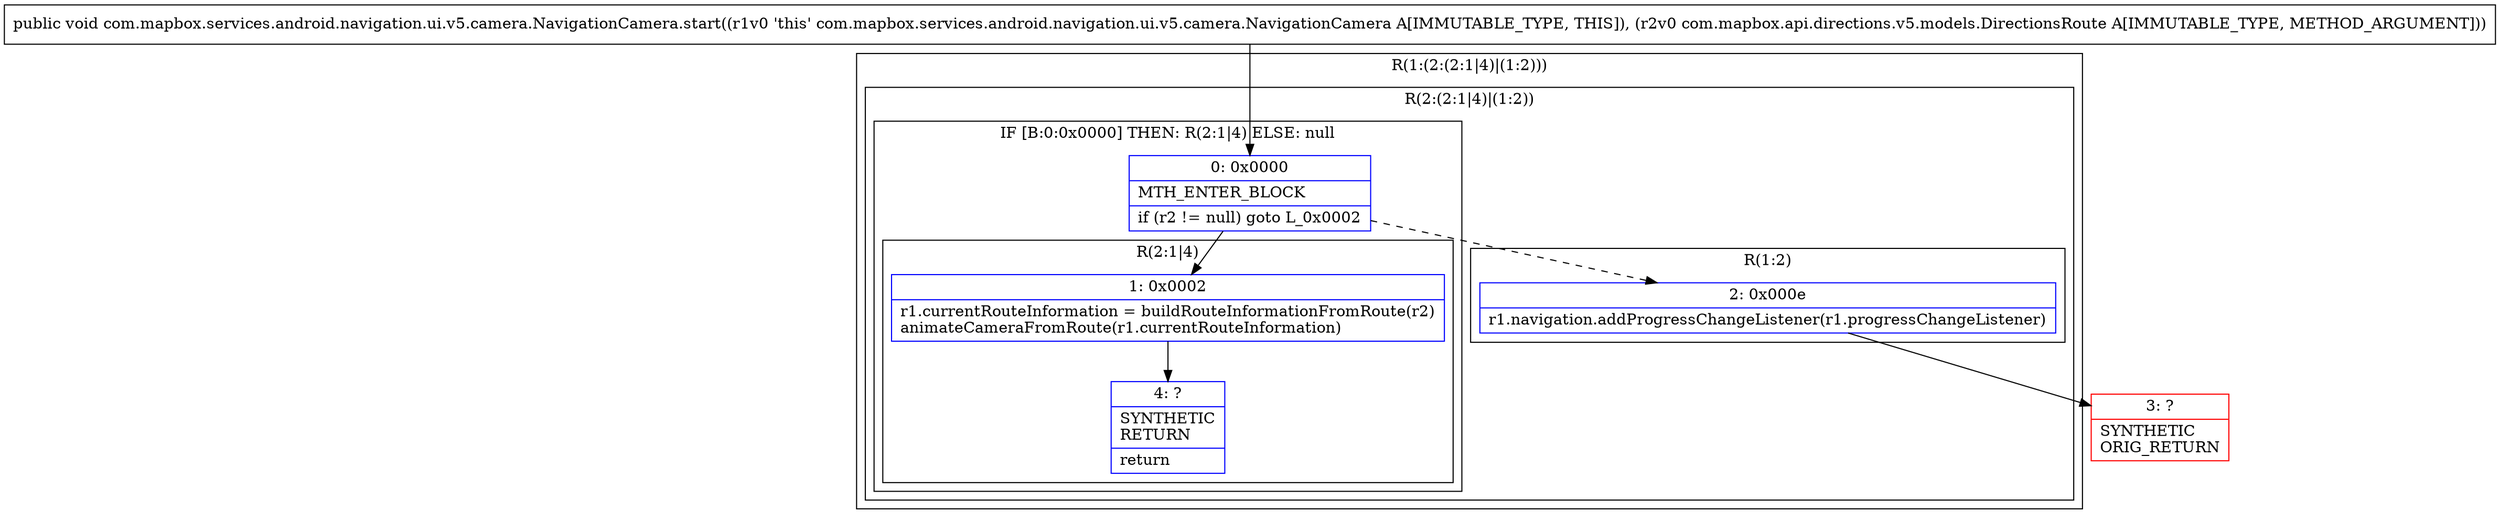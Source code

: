 digraph "CFG forcom.mapbox.services.android.navigation.ui.v5.camera.NavigationCamera.start(Lcom\/mapbox\/api\/directions\/v5\/models\/DirectionsRoute;)V" {
subgraph cluster_Region_15565772 {
label = "R(1:(2:(2:1|4)|(1:2)))";
node [shape=record,color=blue];
subgraph cluster_Region_999484168 {
label = "R(2:(2:1|4)|(1:2))";
node [shape=record,color=blue];
subgraph cluster_IfRegion_562383050 {
label = "IF [B:0:0x0000] THEN: R(2:1|4) ELSE: null";
node [shape=record,color=blue];
Node_0 [shape=record,label="{0\:\ 0x0000|MTH_ENTER_BLOCK\l|if (r2 != null) goto L_0x0002\l}"];
subgraph cluster_Region_120709315 {
label = "R(2:1|4)";
node [shape=record,color=blue];
Node_1 [shape=record,label="{1\:\ 0x0002|r1.currentRouteInformation = buildRouteInformationFromRoute(r2)\lanimateCameraFromRoute(r1.currentRouteInformation)\l}"];
Node_4 [shape=record,label="{4\:\ ?|SYNTHETIC\lRETURN\l|return\l}"];
}
}
subgraph cluster_Region_1806622730 {
label = "R(1:2)";
node [shape=record,color=blue];
Node_2 [shape=record,label="{2\:\ 0x000e|r1.navigation.addProgressChangeListener(r1.progressChangeListener)\l}"];
}
}
}
Node_3 [shape=record,color=red,label="{3\:\ ?|SYNTHETIC\lORIG_RETURN\l}"];
MethodNode[shape=record,label="{public void com.mapbox.services.android.navigation.ui.v5.camera.NavigationCamera.start((r1v0 'this' com.mapbox.services.android.navigation.ui.v5.camera.NavigationCamera A[IMMUTABLE_TYPE, THIS]), (r2v0 com.mapbox.api.directions.v5.models.DirectionsRoute A[IMMUTABLE_TYPE, METHOD_ARGUMENT])) }"];
MethodNode -> Node_0;
Node_0 -> Node_1;
Node_0 -> Node_2[style=dashed];
Node_1 -> Node_4;
Node_2 -> Node_3;
}

